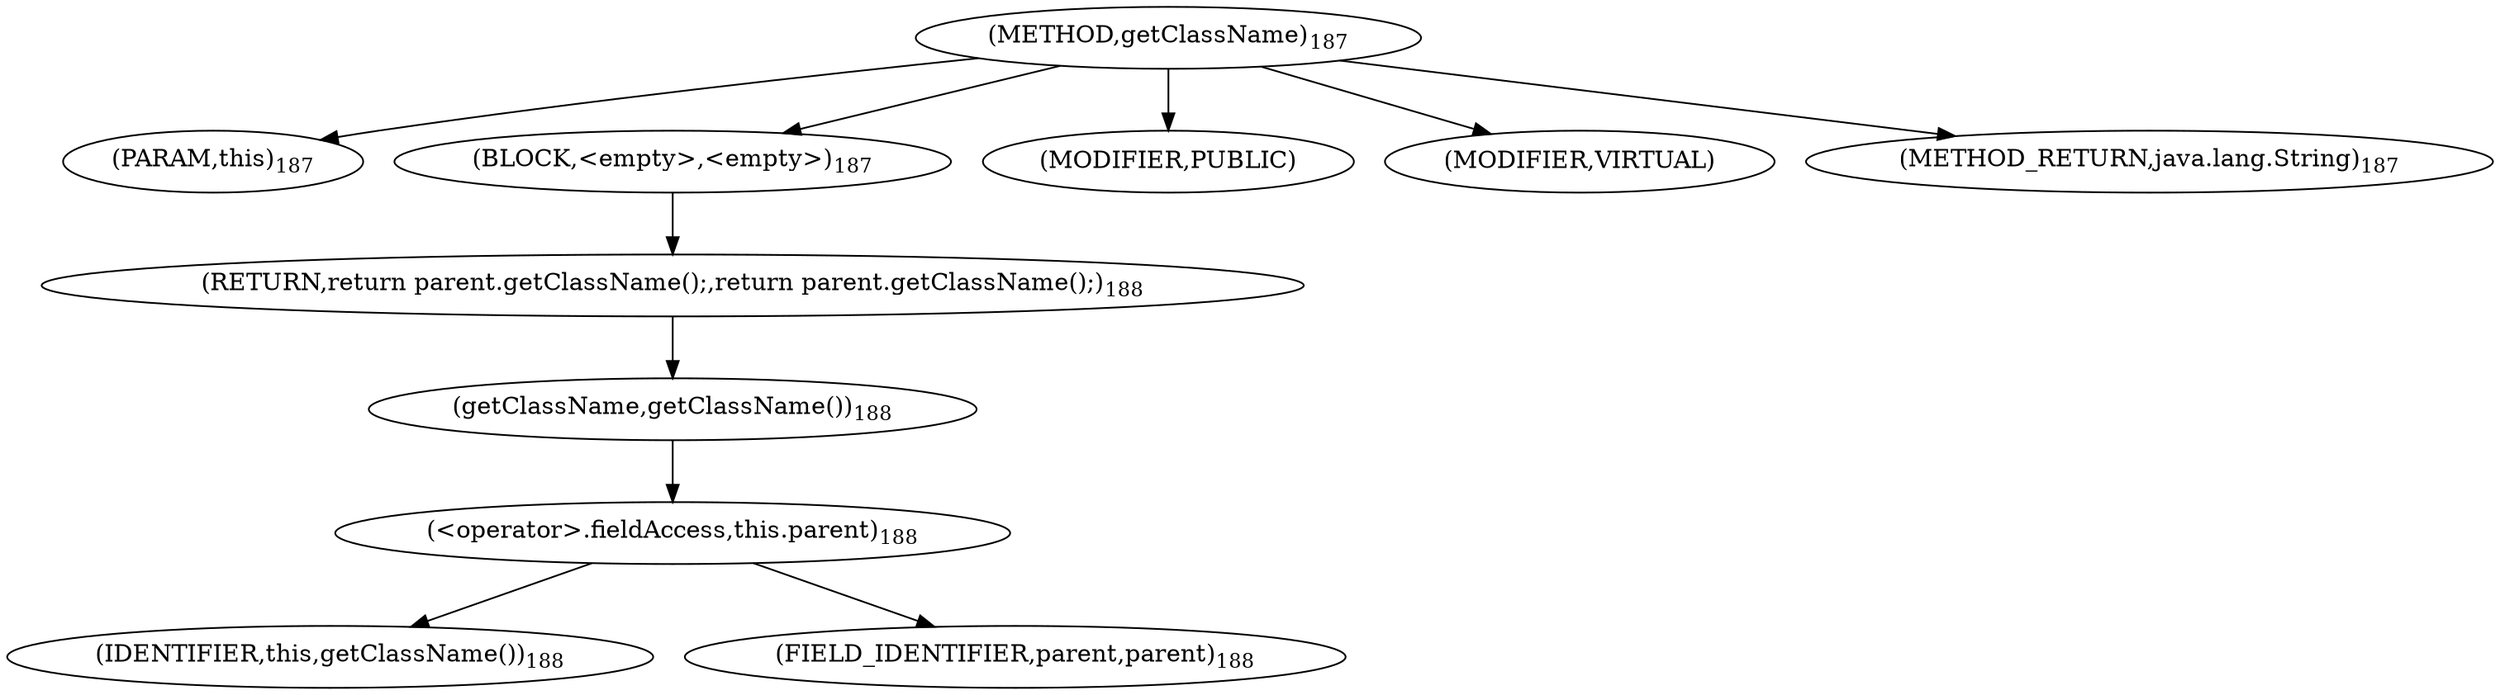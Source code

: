 digraph "getClassName" {  
"276" [label = <(METHOD,getClassName)<SUB>187</SUB>> ]
"277" [label = <(PARAM,this)<SUB>187</SUB>> ]
"278" [label = <(BLOCK,&lt;empty&gt;,&lt;empty&gt;)<SUB>187</SUB>> ]
"279" [label = <(RETURN,return parent.getClassName();,return parent.getClassName();)<SUB>188</SUB>> ]
"280" [label = <(getClassName,getClassName())<SUB>188</SUB>> ]
"281" [label = <(&lt;operator&gt;.fieldAccess,this.parent)<SUB>188</SUB>> ]
"282" [label = <(IDENTIFIER,this,getClassName())<SUB>188</SUB>> ]
"283" [label = <(FIELD_IDENTIFIER,parent,parent)<SUB>188</SUB>> ]
"284" [label = <(MODIFIER,PUBLIC)> ]
"285" [label = <(MODIFIER,VIRTUAL)> ]
"286" [label = <(METHOD_RETURN,java.lang.String)<SUB>187</SUB>> ]
  "276" -> "277" 
  "276" -> "278" 
  "276" -> "284" 
  "276" -> "285" 
  "276" -> "286" 
  "278" -> "279" 
  "279" -> "280" 
  "280" -> "281" 
  "281" -> "282" 
  "281" -> "283" 
}
